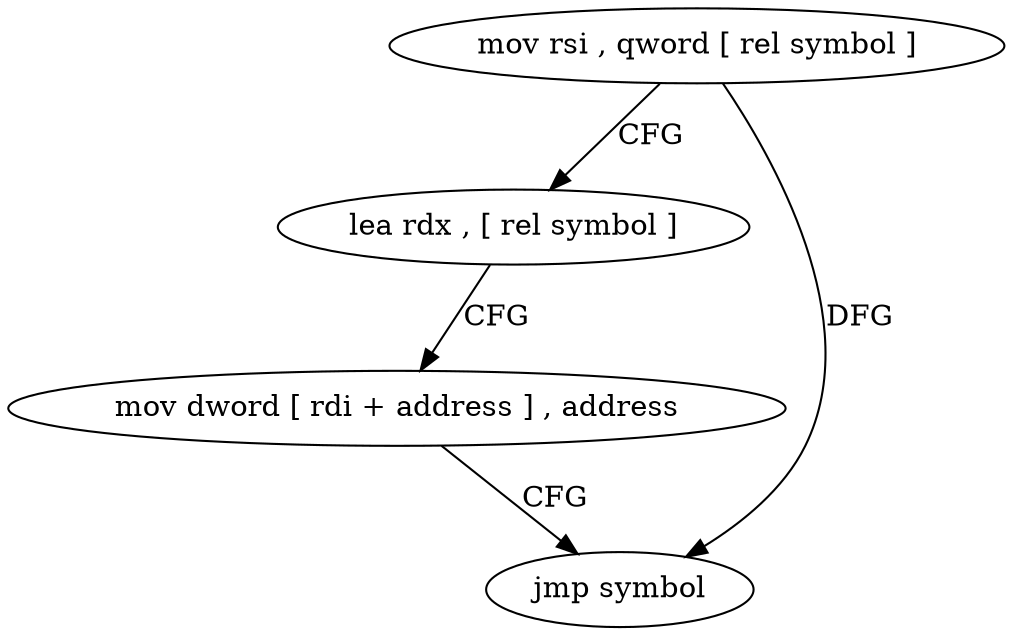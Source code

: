 digraph "func" {
"280160" [label = "mov rsi , qword [ rel symbol ]" ]
"280167" [label = "lea rdx , [ rel symbol ]" ]
"280174" [label = "mov dword [ rdi + address ] , address" ]
"280181" [label = "jmp symbol" ]
"280160" -> "280167" [ label = "CFG" ]
"280160" -> "280181" [ label = "DFG" ]
"280167" -> "280174" [ label = "CFG" ]
"280174" -> "280181" [ label = "CFG" ]
}
